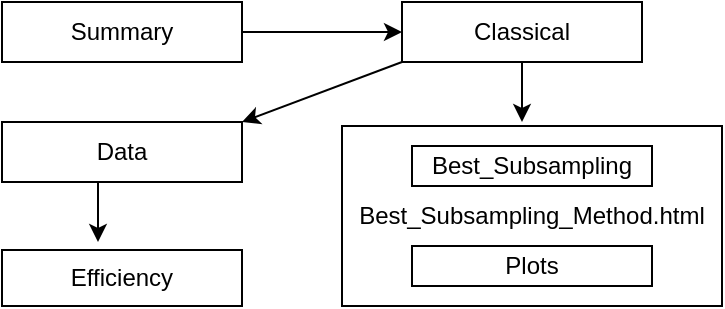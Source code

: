 <mxfile version="16.1.2" type="device"><diagram id="rdM1cI7DN0PPQbryVy3j" name="Page-1"><mxGraphModel dx="1422" dy="694" grid="1" gridSize="10" guides="1" tooltips="1" connect="1" arrows="1" fold="1" page="1" pageScale="1" pageWidth="1169" pageHeight="827" math="0" shadow="0"><root><mxCell id="0"/><mxCell id="1" parent="0"/><mxCell id="NOf0gtAweSubrdeEv3o3-3" value="Best_Subsampling_Method.html" style="rounded=0;whiteSpace=wrap;html=1;" parent="1" vertex="1"><mxGeometry x="190" y="82" width="190" height="90" as="geometry"/></mxCell><mxCell id="NOf0gtAweSubrdeEv3o3-4" value="Summary" style="rounded=0;whiteSpace=wrap;html=1;" parent="1" vertex="1"><mxGeometry x="20" y="20" width="120" height="30" as="geometry"/></mxCell><mxCell id="NOf0gtAweSubrdeEv3o3-5" value="Classical" style="rounded=0;whiteSpace=wrap;html=1;" parent="1" vertex="1"><mxGeometry x="220" y="20" width="120" height="30" as="geometry"/></mxCell><mxCell id="NOf0gtAweSubrdeEv3o3-8" value="Best_Subsampling" style="rounded=0;whiteSpace=wrap;html=1;" parent="1" vertex="1"><mxGeometry x="225" y="92" width="120" height="20" as="geometry"/></mxCell><mxCell id="NOf0gtAweSubrdeEv3o3-31" value="Plots" style="rounded=0;whiteSpace=wrap;html=1;" parent="1" vertex="1"><mxGeometry x="225" y="142" width="120" height="20" as="geometry"/></mxCell><mxCell id="NOf0gtAweSubrdeEv3o3-43" value="Data" style="rounded=0;whiteSpace=wrap;html=1;" parent="1" vertex="1"><mxGeometry x="20" y="80" width="120" height="30" as="geometry"/></mxCell><mxCell id="NOf0gtAweSubrdeEv3o3-44" value="Efficiency" style="rounded=0;whiteSpace=wrap;html=1;" parent="1" vertex="1"><mxGeometry x="20" y="144" width="120" height="28" as="geometry"/></mxCell><mxCell id="NOf0gtAweSubrdeEv3o3-48" value="" style="endArrow=classic;html=1;entryX=0;entryY=0.5;entryDx=0;entryDy=0;" parent="1" target="NOf0gtAweSubrdeEv3o3-5" edge="1"><mxGeometry width="50" height="50" relative="1" as="geometry"><mxPoint x="140" y="35" as="sourcePoint"/><mxPoint x="190" y="-10" as="targetPoint"/></mxGeometry></mxCell><mxCell id="NOf0gtAweSubrdeEv3o3-49" value="" style="endArrow=classic;html=1;" parent="1" edge="1"><mxGeometry width="50" height="50" relative="1" as="geometry"><mxPoint x="280" y="50" as="sourcePoint"/><mxPoint x="280" y="80" as="targetPoint"/></mxGeometry></mxCell><mxCell id="NOf0gtAweSubrdeEv3o3-53" value="" style="endArrow=classic;html=1;" parent="1" edge="1"><mxGeometry width="50" height="50" relative="1" as="geometry"><mxPoint x="68" y="110" as="sourcePoint"/><mxPoint x="68" y="140" as="targetPoint"/></mxGeometry></mxCell><mxCell id="NOf0gtAweSubrdeEv3o3-54" value="" style="endArrow=classic;html=1;entryX=1;entryY=0;entryDx=0;entryDy=0;exitX=0;exitY=1;exitDx=0;exitDy=0;" parent="1" source="NOf0gtAweSubrdeEv3o3-5" target="NOf0gtAweSubrdeEv3o3-43" edge="1"><mxGeometry width="50" height="50" relative="1" as="geometry"><mxPoint x="510" y="100" as="sourcePoint"/><mxPoint x="560" y="50" as="targetPoint"/></mxGeometry></mxCell></root></mxGraphModel></diagram></mxfile>